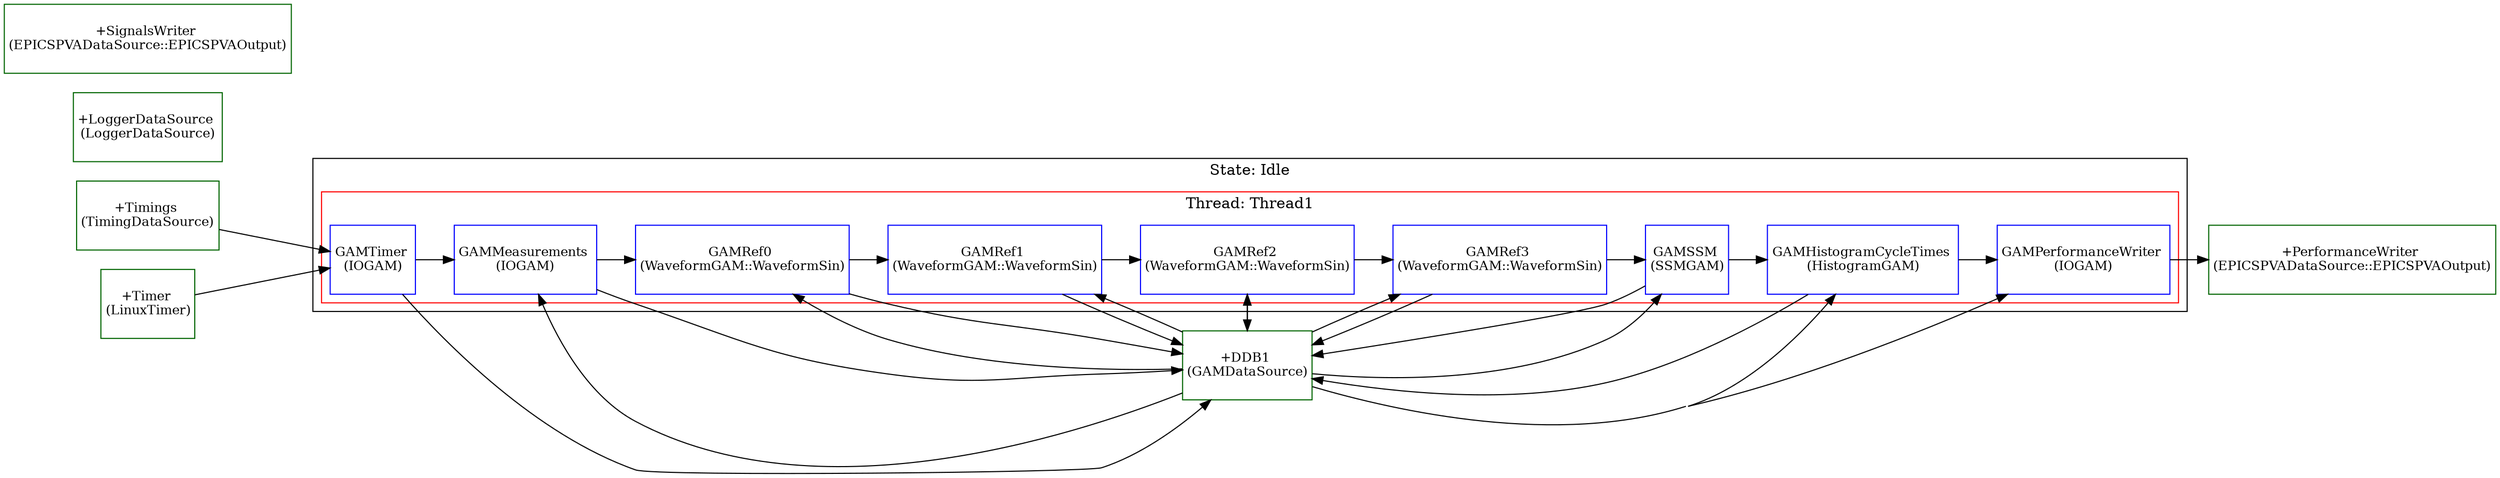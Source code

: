 digraph G {
rankdir=LR
concentrate=true
"Idle.Thread1.GAMTimer" [margin=0, shape=box, style=filled, fillcolor=white, color=blue,label=<<TABLE border="0" cellborder="0"><TR><TD width="60" height="60"><font point-size="12">GAMTimer <BR/>(IOGAM)</font></TD></TR></TABLE>>]
"Idle.Thread1.GAMMeasurements" [margin=0, shape=box, style=filled, fillcolor=white, color=blue,label=<<TABLE border="0" cellborder="0"><TR><TD width="60" height="60"><font point-size="12">GAMMeasurements <BR/>(IOGAM)</font></TD></TR></TABLE>>]
"Idle.Thread1.GAMRef0" [margin=0, shape=box, style=filled, fillcolor=white, color=blue,label=<<TABLE border="0" cellborder="0"><TR><TD width="60" height="60"><font point-size="12">GAMRef0 <BR/>(WaveformGAM::WaveformSin)</font></TD></TR></TABLE>>]
"Idle.Thread1.GAMRef1" [margin=0, shape=box, style=filled, fillcolor=white, color=blue,label=<<TABLE border="0" cellborder="0"><TR><TD width="60" height="60"><font point-size="12">GAMRef1 <BR/>(WaveformGAM::WaveformSin)</font></TD></TR></TABLE>>]
"Idle.Thread1.GAMRef2" [margin=0, shape=box, style=filled, fillcolor=white, color=blue,label=<<TABLE border="0" cellborder="0"><TR><TD width="60" height="60"><font point-size="12">GAMRef2 <BR/>(WaveformGAM::WaveformSin)</font></TD></TR></TABLE>>]
"Idle.Thread1.GAMRef3" [margin=0, shape=box, style=filled, fillcolor=white, color=blue,label=<<TABLE border="0" cellborder="0"><TR><TD width="60" height="60"><font point-size="12">GAMRef3 <BR/>(WaveformGAM::WaveformSin)</font></TD></TR></TABLE>>]
"Idle.Thread1.GAMSSM" [margin=0, shape=box, style=filled, fillcolor=white, color=blue,label=<<TABLE border="0" cellborder="0"><TR><TD width="60" height="60"><font point-size="12">GAMSSM <BR/>(SSMGAM)</font></TD></TR></TABLE>>]
"Idle.Thread1.GAMHistogramCycleTimes" [margin=0, shape=box, style=filled, fillcolor=white, color=blue,label=<<TABLE border="0" cellborder="0"><TR><TD width="60" height="60"><font point-size="12">GAMHistogramCycleTimes <BR/>(HistogramGAM)</font></TD></TR></TABLE>>]
"Idle.Thread1.GAMPerformanceWriter" [margin=0, shape=box, style=filled, fillcolor=white, color=blue,label=<<TABLE border="0" cellborder="0"><TR><TD width="60" height="60"><font point-size="12">GAMPerformanceWriter <BR/>(IOGAM)</font></TD></TR></TABLE>>]
subgraph cluster_Idle {
label = "State: Idle"
subgraph cluster_Idle_Thread1 {
label = "Thread: Thread1"
color= "red"
"Idle.Thread1.GAMTimer"->"Idle.Thread1.GAMMeasurements"->"Idle.Thread1.GAMRef0"->"Idle.Thread1.GAMRef1"->"Idle.Thread1.GAMRef2"->"Idle.Thread1.GAMRef3"->"Idle.Thread1.GAMSSM"->"Idle.Thread1.GAMHistogramCycleTimes"->"Idle.Thread1.GAMPerformanceWriter"
}
}
"+DDB1" [margin=0, shape=box, style=filled, fillcolor=white, color=darkgreen,label=<<TABLE border="0" cellborder="0"><TR><TD width="60" height="60"><font point-size="12">+DDB1 <BR/>(GAMDataSource)</font></TD></TR></TABLE>>]
"+LoggerDataSource" [margin=0, shape=box, style=filled, fillcolor=white, color=darkgreen,label=<<TABLE border="0" cellborder="0"><TR><TD width="60" height="60"><font point-size="12">+LoggerDataSource <BR/>(LoggerDataSource)</font></TD></TR></TABLE>>]
"+Timings" [margin=0, shape=box, style=filled, fillcolor=white, color=darkgreen,label=<<TABLE border="0" cellborder="0"><TR><TD width="60" height="60"><font point-size="12">+Timings <BR/>(TimingDataSource)</font></TD></TR></TABLE>>]
"+Timer" [margin=0, shape=box, style=filled, fillcolor=white, color=darkgreen,label=<<TABLE border="0" cellborder="0"><TR><TD width="60" height="60"><font point-size="12">+Timer <BR/>(LinuxTimer)</font></TD></TR></TABLE>>]
"+PerformanceWriter" [margin=0, shape=box, style=filled, fillcolor=white, color=darkgreen,label=<<TABLE border="0" cellborder="0"><TR><TD width="60" height="60"><font point-size="12">+PerformanceWriter <BR/>(EPICSPVADataSource::EPICSPVAOutput)</font></TD></TR></TABLE>>]
"+SignalsWriter" [margin=0, shape=box, style=filled, fillcolor=white, color=darkgreen,label=<<TABLE border="0" cellborder="0"><TR><TD width="60" height="60"><font point-size="12">+SignalsWriter <BR/>(EPICSPVADataSource::EPICSPVAOutput)</font></TD></TR></TABLE>>]
"+Timer"->"Idle.Thread1.GAMTimer"
"+Timings"->"Idle.Thread1.GAMTimer"
"Idle.Thread1.GAMTimer"->"+DDB1"
"+DDB1"->"Idle.Thread1.GAMMeasurements"
"Idle.Thread1.GAMMeasurements"->"+DDB1"
"+DDB1"->"Idle.Thread1.GAMRef0"
"Idle.Thread1.GAMRef0"->"+DDB1"
"+DDB1"->"Idle.Thread1.GAMRef1"
"Idle.Thread1.GAMRef1"->"+DDB1"
"+DDB1"->"Idle.Thread1.GAMRef2"
"Idle.Thread1.GAMRef2"->"+DDB1"
"+DDB1"->"Idle.Thread1.GAMRef3"
"Idle.Thread1.GAMRef3"->"+DDB1"
"+DDB1"->"Idle.Thread1.GAMSSM"
"Idle.Thread1.GAMSSM"->"+DDB1"
"+DDB1"->"Idle.Thread1.GAMHistogramCycleTimes"
"Idle.Thread1.GAMHistogramCycleTimes"->"+DDB1"
"+DDB1"->"Idle.Thread1.GAMPerformanceWriter"
"Idle.Thread1.GAMPerformanceWriter"->"+PerformanceWriter"
}
